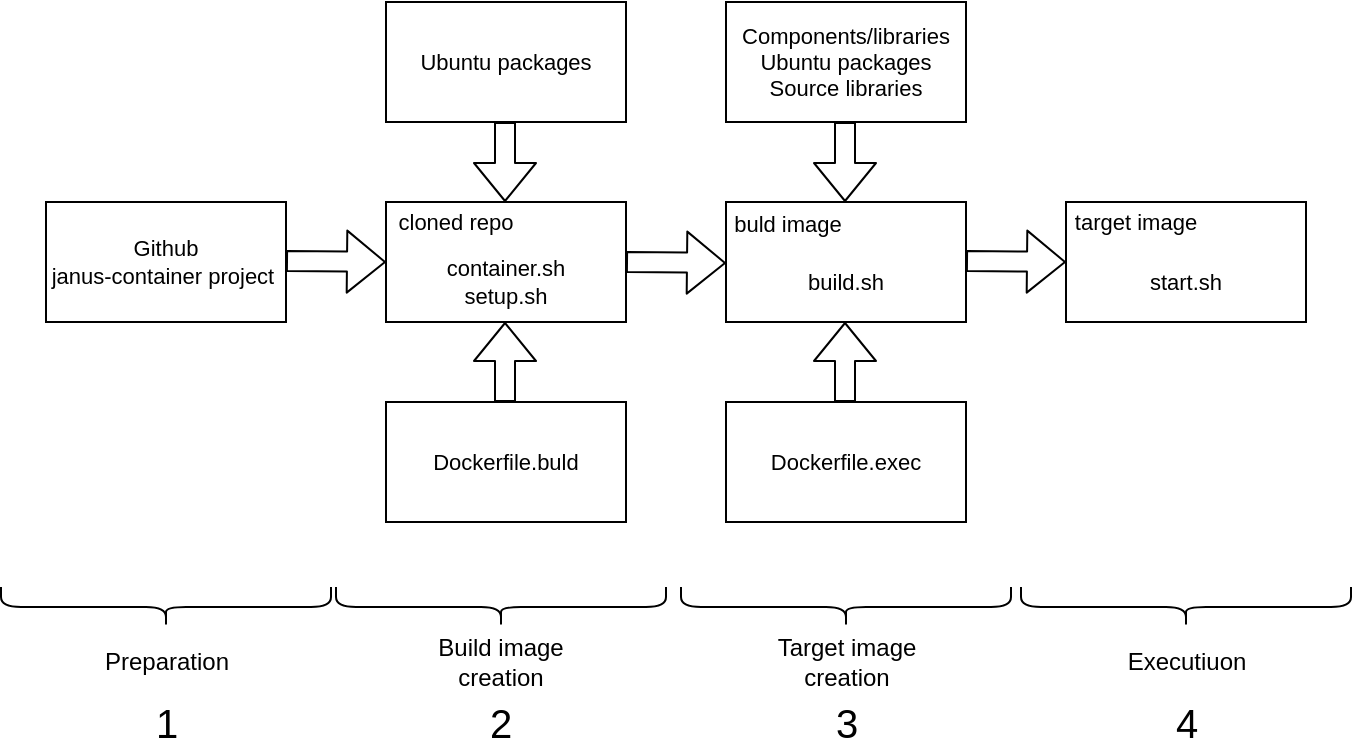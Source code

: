 <mxfile version="13.7.3" type="device"><diagram id="k8wV4-_9l2_7efN2P8TR" name="Page-1"><mxGraphModel dx="994" dy="692" grid="1" gridSize="10" guides="1" tooltips="1" connect="1" arrows="1" fold="1" page="1" pageScale="1" pageWidth="850" pageHeight="1100" math="0" shadow="0"><root><mxCell id="0"/><mxCell id="1" parent="0"/><mxCell id="vmIsEudxR5RkC8H56sU4-1" value="Github&lt;br style=&quot;font-size: 11px;&quot;&gt;janus-container project&amp;nbsp;" style="rounded=0;whiteSpace=wrap;html=1;fontSize=11;" parent="1" vertex="1"><mxGeometry x="100" y="220" width="120" height="60" as="geometry"/></mxCell><mxCell id="vmIsEudxR5RkC8H56sU4-5" value="Components/libraries&lt;br style=&quot;font-size: 11px;&quot;&gt;Ubuntu packages&lt;br style=&quot;font-size: 11px;&quot;&gt;Source libraries" style="rounded=0;whiteSpace=wrap;html=1;fontSize=11;" parent="1" vertex="1"><mxGeometry x="440" y="120" width="120" height="60" as="geometry"/></mxCell><mxCell id="vmIsEudxR5RkC8H56sU4-6" value="" style="rounded=0;whiteSpace=wrap;html=1;fontSize=11;" parent="1" vertex="1"><mxGeometry x="440" y="220" width="120" height="60" as="geometry"/></mxCell><mxCell id="vmIsEudxR5RkC8H56sU4-7" value="" style="shape=flexArrow;endArrow=classic;html=1;" parent="1" edge="1"><mxGeometry width="50" height="50" relative="1" as="geometry"><mxPoint x="220" y="249.5" as="sourcePoint"/><mxPoint x="270" y="250" as="targetPoint"/></mxGeometry></mxCell><mxCell id="vmIsEudxR5RkC8H56sU4-8" value="" style="rounded=0;whiteSpace=wrap;html=1;fontSize=11;" parent="1" vertex="1"><mxGeometry x="610" y="220" width="120" height="60" as="geometry"/></mxCell><mxCell id="vmIsEudxR5RkC8H56sU4-13" value="" style="rounded=0;whiteSpace=wrap;html=1;fontSize=11;" parent="1" vertex="1"><mxGeometry x="270" y="220" width="120" height="60" as="geometry"/></mxCell><mxCell id="vmIsEudxR5RkC8H56sU4-15" value="" style="shape=flexArrow;endArrow=classic;html=1;" parent="1" edge="1"><mxGeometry width="50" height="50" relative="1" as="geometry"><mxPoint x="390" y="250" as="sourcePoint"/><mxPoint x="440" y="250.5" as="targetPoint"/></mxGeometry></mxCell><mxCell id="vmIsEudxR5RkC8H56sU4-16" value="" style="shape=flexArrow;endArrow=classic;html=1;" parent="1" edge="1"><mxGeometry width="50" height="50" relative="1" as="geometry"><mxPoint x="560" y="249.5" as="sourcePoint"/><mxPoint x="610" y="250" as="targetPoint"/></mxGeometry></mxCell><mxCell id="vmIsEudxR5RkC8H56sU4-17" value="Dockerfile.buld" style="rounded=0;whiteSpace=wrap;html=1;fontSize=11;" parent="1" vertex="1"><mxGeometry x="270" y="320" width="120" height="60" as="geometry"/></mxCell><mxCell id="vmIsEudxR5RkC8H56sU4-18" value="Ubuntu packages" style="rounded=0;whiteSpace=wrap;html=1;fontSize=11;" parent="1" vertex="1"><mxGeometry x="270" y="120" width="120" height="60" as="geometry"/></mxCell><mxCell id="vmIsEudxR5RkC8H56sU4-19" value="Dockerfile.exec" style="rounded=0;whiteSpace=wrap;html=1;fontSize=11;" parent="1" vertex="1"><mxGeometry x="440" y="320" width="120" height="60" as="geometry"/></mxCell><mxCell id="vmIsEudxR5RkC8H56sU4-21" value="" style="shape=flexArrow;endArrow=classic;html=1;" parent="1" edge="1"><mxGeometry width="50" height="50" relative="1" as="geometry"><mxPoint x="329.5" y="320" as="sourcePoint"/><mxPoint x="329.5" y="280" as="targetPoint"/></mxGeometry></mxCell><mxCell id="vmIsEudxR5RkC8H56sU4-23" value="" style="shape=flexArrow;endArrow=classic;html=1;" parent="1" edge="1"><mxGeometry width="50" height="50" relative="1" as="geometry"><mxPoint x="329.5" y="180" as="sourcePoint"/><mxPoint x="329.5" y="220" as="targetPoint"/></mxGeometry></mxCell><mxCell id="vmIsEudxR5RkC8H56sU4-25" value="" style="shape=flexArrow;endArrow=classic;html=1;" parent="1" edge="1"><mxGeometry width="50" height="50" relative="1" as="geometry"><mxPoint x="499.5" y="320" as="sourcePoint"/><mxPoint x="499.5" y="280" as="targetPoint"/></mxGeometry></mxCell><mxCell id="vmIsEudxR5RkC8H56sU4-28" value="" style="shape=flexArrow;endArrow=classic;html=1;" parent="1" edge="1"><mxGeometry width="50" height="50" relative="1" as="geometry"><mxPoint x="499.5" y="180" as="sourcePoint"/><mxPoint x="499.5" y="220" as="targetPoint"/></mxGeometry></mxCell><mxCell id="vmIsEudxR5RkC8H56sU4-29" value="cloned repo" style="text;html=1;strokeColor=none;fillColor=none;align=center;verticalAlign=middle;whiteSpace=wrap;rounded=0;fontSize=11;" parent="1" vertex="1"><mxGeometry x="270" y="220" width="70" height="20" as="geometry"/></mxCell><mxCell id="vmIsEudxR5RkC8H56sU4-30" value="container.sh&lt;br&gt;setup.sh" style="text;html=1;strokeColor=none;fillColor=none;align=center;verticalAlign=middle;whiteSpace=wrap;rounded=0;fontSize=11;" parent="1" vertex="1"><mxGeometry x="310" y="250" width="40" height="20" as="geometry"/></mxCell><mxCell id="vmIsEudxR5RkC8H56sU4-31" value="build.sh" style="text;html=1;strokeColor=none;fillColor=none;align=center;verticalAlign=middle;whiteSpace=wrap;rounded=0;fontSize=11;" parent="1" vertex="1"><mxGeometry x="480" y="250" width="40" height="20" as="geometry"/></mxCell><mxCell id="vmIsEudxR5RkC8H56sU4-32" value="buld image" style="text;html=1;strokeColor=none;fillColor=none;align=center;verticalAlign=middle;whiteSpace=wrap;rounded=0;fontSize=11;" parent="1" vertex="1"><mxGeometry x="441" y="221" width="60" height="20" as="geometry"/></mxCell><mxCell id="vmIsEudxR5RkC8H56sU4-34" value="start.sh" style="text;html=1;strokeColor=none;fillColor=none;align=center;verticalAlign=middle;whiteSpace=wrap;rounded=0;fontSize=11;" parent="1" vertex="1"><mxGeometry x="650" y="250" width="40" height="20" as="geometry"/></mxCell><mxCell id="vmIsEudxR5RkC8H56sU4-35" value="target image" style="text;html=1;strokeColor=none;fillColor=none;align=center;verticalAlign=middle;whiteSpace=wrap;rounded=0;fontSize=11;" parent="1" vertex="1"><mxGeometry x="610" y="220" width="70" height="20" as="geometry"/></mxCell><mxCell id="As4KhQmSSuPogFDk2XYZ-1" value="" style="shape=curlyBracket;whiteSpace=wrap;html=1;rounded=1;rotation=-90;" parent="1" vertex="1"><mxGeometry x="317.5" y="340" width="20" height="165" as="geometry"/></mxCell><mxCell id="As4KhQmSSuPogFDk2XYZ-2" value="" style="shape=curlyBracket;whiteSpace=wrap;html=1;rounded=1;rotation=-90;" parent="1" vertex="1"><mxGeometry x="490" y="340" width="20" height="165" as="geometry"/></mxCell><mxCell id="As4KhQmSSuPogFDk2XYZ-3" value="Build image creation" style="text;html=1;strokeColor=none;fillColor=none;align=center;verticalAlign=middle;whiteSpace=wrap;rounded=0;" parent="1" vertex="1"><mxGeometry x="291.25" y="440" width="72.5" height="20" as="geometry"/></mxCell><mxCell id="As4KhQmSSuPogFDk2XYZ-4" value="Target image creation" style="text;html=1;strokeColor=none;fillColor=none;align=center;verticalAlign=middle;whiteSpace=wrap;rounded=0;" parent="1" vertex="1"><mxGeometry x="463.75" y="440" width="72.5" height="20" as="geometry"/></mxCell><mxCell id="oRk7Pb1mWARGuSMb2NYX-1" value="" style="shape=curlyBracket;whiteSpace=wrap;html=1;rounded=1;rotation=-90;" parent="1" vertex="1"><mxGeometry x="150" y="340" width="20" height="165" as="geometry"/></mxCell><mxCell id="oRk7Pb1mWARGuSMb2NYX-2" value="Preparation" style="text;html=1;strokeColor=none;fillColor=none;align=center;verticalAlign=middle;whiteSpace=wrap;rounded=0;" parent="1" vertex="1"><mxGeometry x="123.75" y="440" width="72.5" height="20" as="geometry"/></mxCell><mxCell id="oRk7Pb1mWARGuSMb2NYX-3" value="" style="shape=curlyBracket;whiteSpace=wrap;html=1;rounded=1;rotation=-90;" parent="1" vertex="1"><mxGeometry x="660" y="340" width="20" height="165" as="geometry"/></mxCell><mxCell id="oRk7Pb1mWARGuSMb2NYX-4" value="Executiuon" style="text;html=1;strokeColor=none;fillColor=none;align=center;verticalAlign=middle;whiteSpace=wrap;rounded=0;" parent="1" vertex="1"><mxGeometry x="633.75" y="440" width="72.5" height="20" as="geometry"/></mxCell><mxCell id="JBpJHm6hntHsPdeLCs2l-1" value="4" style="text;html=1;strokeColor=none;fillColor=none;align=center;verticalAlign=middle;whiteSpace=wrap;rounded=0;fontSize=20;" vertex="1" parent="1"><mxGeometry x="633.75" y="470" width="72.5" height="20" as="geometry"/></mxCell><mxCell id="JBpJHm6hntHsPdeLCs2l-2" value="3" style="text;html=1;strokeColor=none;fillColor=none;align=center;verticalAlign=middle;whiteSpace=wrap;rounded=0;fontSize=20;" vertex="1" parent="1"><mxGeometry x="463.75" y="470" width="72.5" height="20" as="geometry"/></mxCell><mxCell id="JBpJHm6hntHsPdeLCs2l-3" value="2" style="text;html=1;strokeColor=none;fillColor=none;align=center;verticalAlign=middle;whiteSpace=wrap;rounded=0;fontSize=20;" vertex="1" parent="1"><mxGeometry x="291.25" y="470" width="72.5" height="20" as="geometry"/></mxCell><mxCell id="JBpJHm6hntHsPdeLCs2l-4" value="1" style="text;html=1;strokeColor=none;fillColor=none;align=center;verticalAlign=middle;whiteSpace=wrap;rounded=0;fontSize=20;" vertex="1" parent="1"><mxGeometry x="123.75" y="470" width="72.5" height="20" as="geometry"/></mxCell></root></mxGraphModel></diagram></mxfile>
